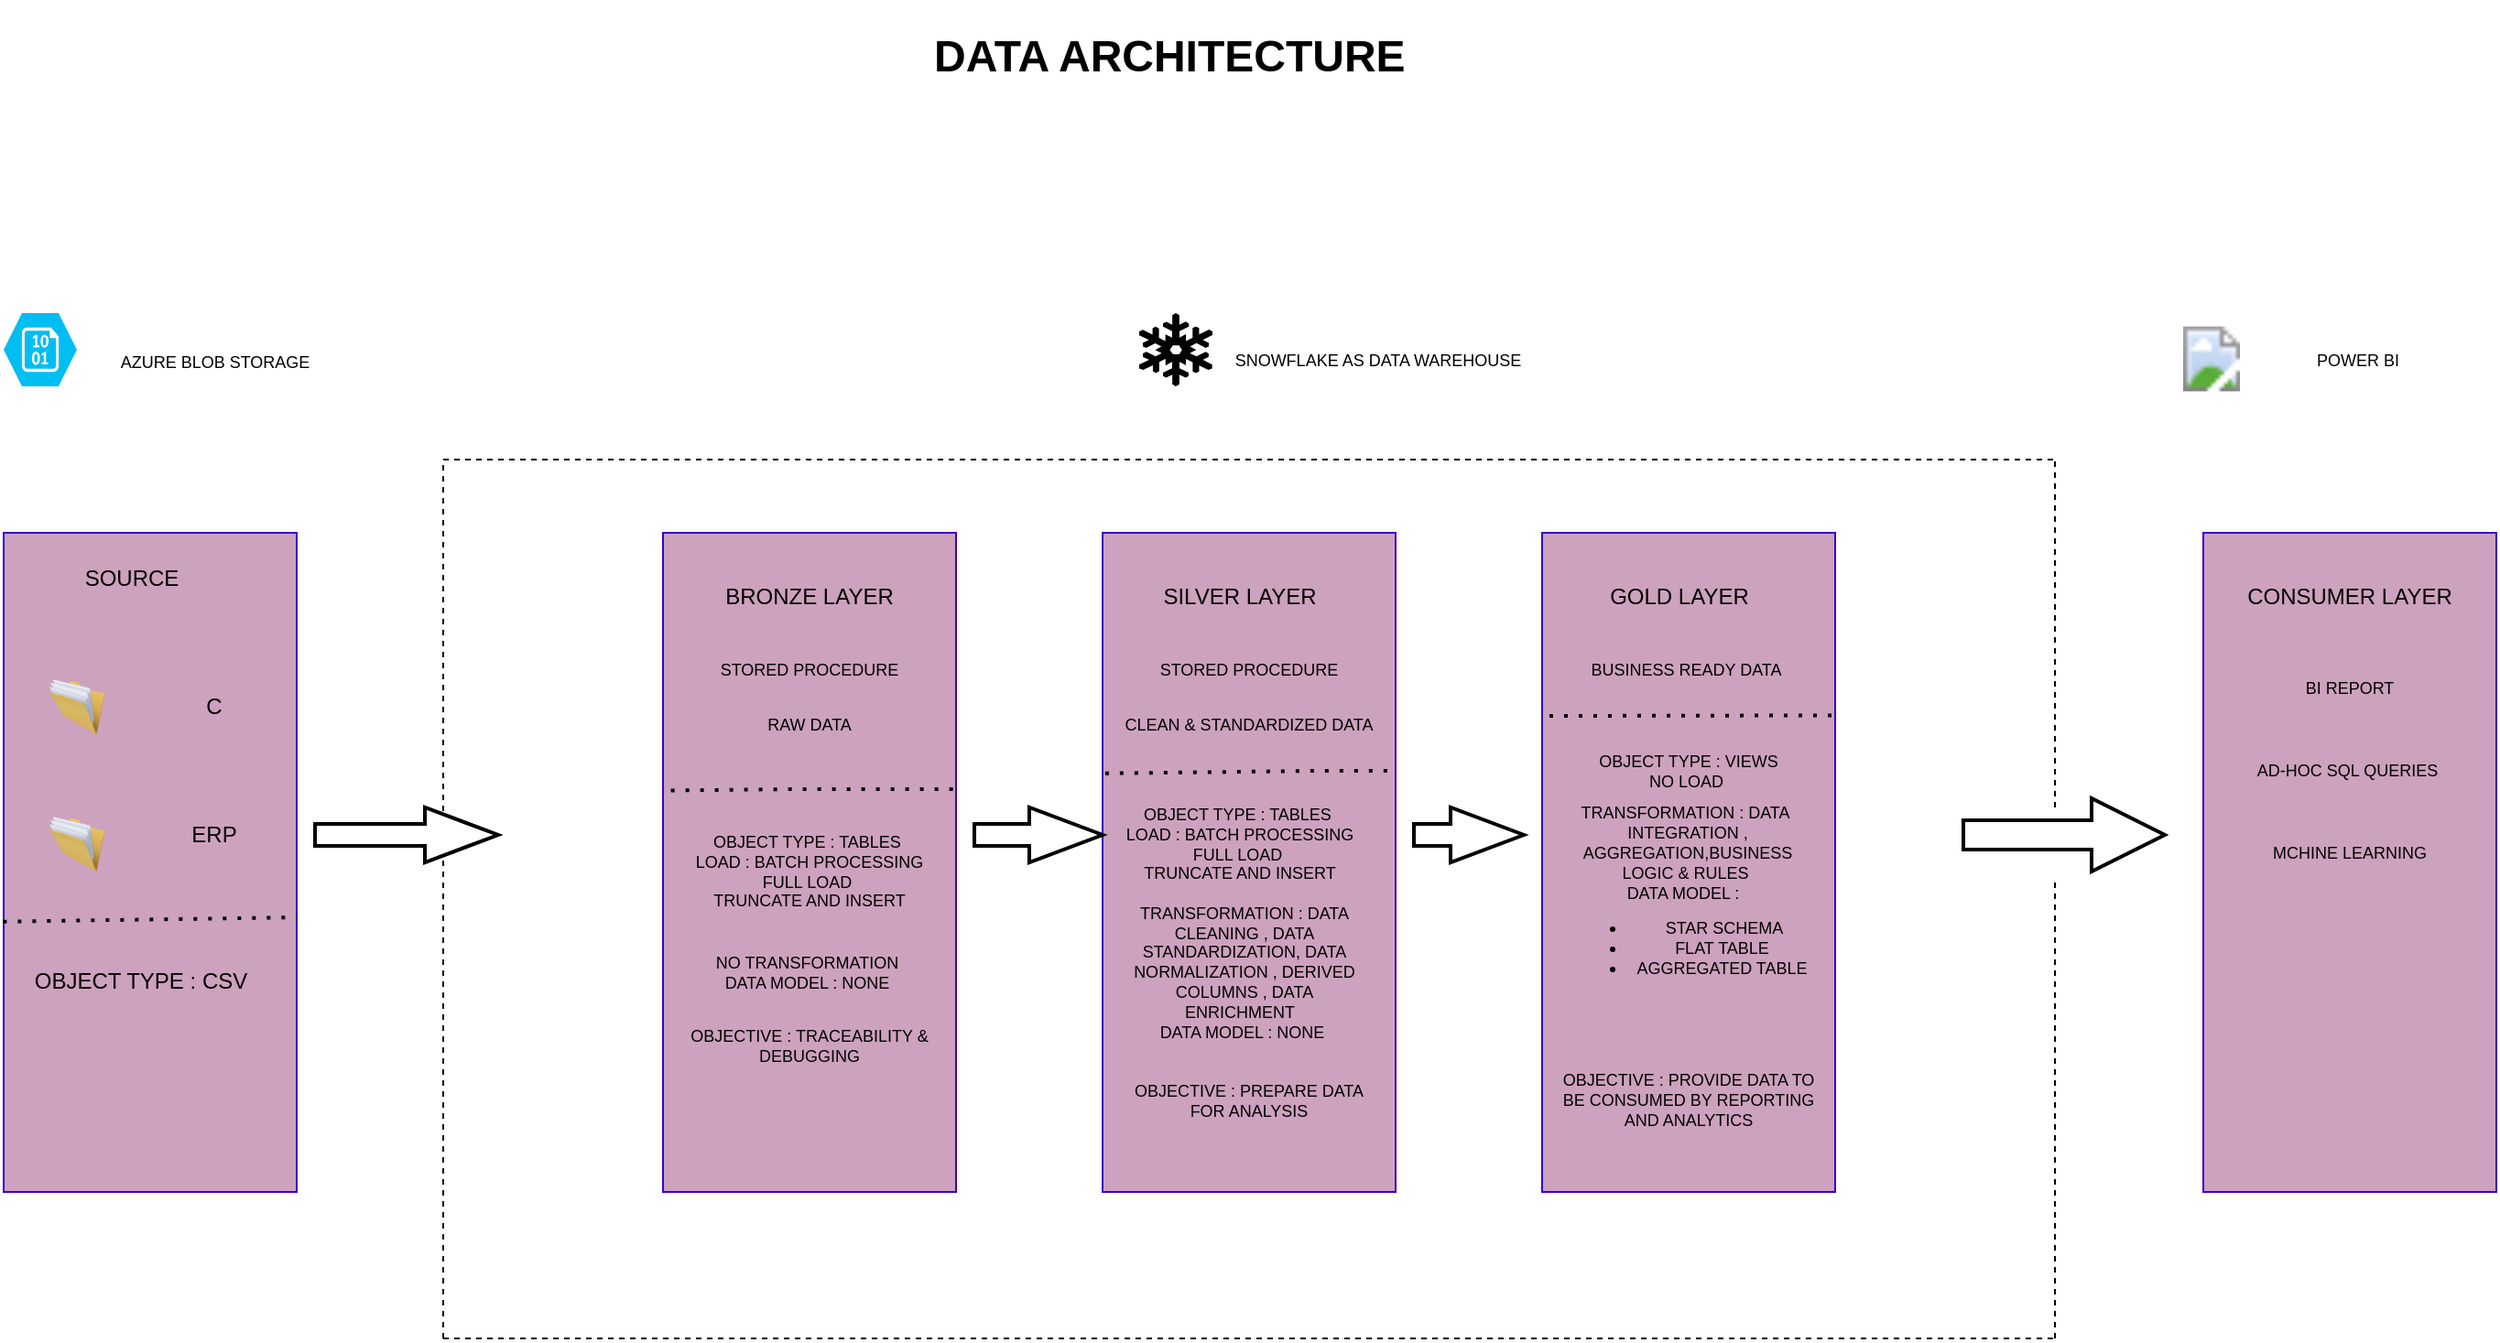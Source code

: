 <mxfile version="28.0.6">
  <diagram name="Page-1" id="2rmyExl-mWGMGsYnQyRO">
    <mxGraphModel dx="1426" dy="1022" grid="1" gridSize="10" guides="1" tooltips="1" connect="1" arrows="0" fold="1" page="0" pageScale="1" pageWidth="850" pageHeight="1100" math="0" shadow="0">
      <root>
        <mxCell id="0" />
        <mxCell id="1" parent="0" />
        <mxCell id="PcY6xesMcg-iw8FwJX4J-2" value="" style="rounded=0;whiteSpace=wrap;html=1;fillColor=#CDA2BE;fontColor=#ffffff;strokeColor=#3700CC;" vertex="1" parent="1">
          <mxGeometry x="-80" y="80" width="160" height="360" as="geometry" />
        </mxCell>
        <mxCell id="PcY6xesMcg-iw8FwJX4J-3" value="" style="rounded=0;whiteSpace=wrap;html=1;fillColor=#CDA2BE;fontColor=#ffffff;strokeColor=#3700CC;" vertex="1" parent="1">
          <mxGeometry x="280" y="80" width="160" height="360" as="geometry" />
        </mxCell>
        <mxCell id="PcY6xesMcg-iw8FwJX4J-4" value="" style="rounded=0;whiteSpace=wrap;html=1;fillColor=#CDA2BE;fontColor=#ffffff;strokeColor=#3700CC;" vertex="1" parent="1">
          <mxGeometry x="520" y="80" width="160" height="360" as="geometry" />
        </mxCell>
        <mxCell id="PcY6xesMcg-iw8FwJX4J-5" value="" style="rounded=0;whiteSpace=wrap;html=1;fillColor=#CDA2BE;fontColor=#ffffff;strokeColor=#3700CC;" vertex="1" parent="1">
          <mxGeometry x="760" y="80" width="160" height="360" as="geometry" />
        </mxCell>
        <mxCell id="PcY6xesMcg-iw8FwJX4J-6" value="" style="rounded=0;whiteSpace=wrap;html=1;fillColor=#CDA2BE;fontColor=#ffffff;strokeColor=#3700CC;" vertex="1" parent="1">
          <mxGeometry x="1121" y="80" width="160" height="360" as="geometry" />
        </mxCell>
        <mxCell id="PcY6xesMcg-iw8FwJX4J-8" value="" style="endArrow=none;dashed=1;html=1;rounded=0;" edge="1" parent="1">
          <mxGeometry width="50" height="50" relative="1" as="geometry">
            <mxPoint x="160" y="520" as="sourcePoint" />
            <mxPoint x="1040" y="40" as="targetPoint" />
            <Array as="points">
              <mxPoint x="160" y="40" />
            </Array>
          </mxGeometry>
        </mxCell>
        <mxCell id="PcY6xesMcg-iw8FwJX4J-11" value="" style="endArrow=none;dashed=1;html=1;rounded=0;" edge="1" parent="1">
          <mxGeometry width="50" height="50" relative="1" as="geometry">
            <mxPoint x="160" y="520" as="sourcePoint" />
            <mxPoint x="1040" y="520" as="targetPoint" />
          </mxGeometry>
        </mxCell>
        <mxCell id="PcY6xesMcg-iw8FwJX4J-12" value="" style="endArrow=none;dashed=1;html=1;rounded=0;" edge="1" parent="1">
          <mxGeometry width="50" height="50" relative="1" as="geometry">
            <mxPoint x="1040" y="230" as="sourcePoint" />
            <mxPoint x="1040" y="40" as="targetPoint" />
          </mxGeometry>
        </mxCell>
        <mxCell id="PcY6xesMcg-iw8FwJX4J-13" value="" style="verticalLabelPosition=bottom;verticalAlign=top;html=1;strokeWidth=2;shape=mxgraph.arrows2.arrow;dy=0.6;dx=40;notch=0;" vertex="1" parent="1">
          <mxGeometry x="90" y="230" width="100" height="30" as="geometry" />
        </mxCell>
        <mxCell id="PcY6xesMcg-iw8FwJX4J-14" value="" style="verticalLabelPosition=bottom;verticalAlign=top;html=1;strokeWidth=2;shape=mxgraph.arrows2.arrow;dy=0.6;dx=40;notch=0;" vertex="1" parent="1">
          <mxGeometry x="450" y="230" width="70" height="30" as="geometry" />
        </mxCell>
        <mxCell id="PcY6xesMcg-iw8FwJX4J-15" value="" style="verticalLabelPosition=bottom;verticalAlign=top;html=1;strokeWidth=2;shape=mxgraph.arrows2.arrow;dy=0.6;dx=40;notch=0;" vertex="1" parent="1">
          <mxGeometry x="690" y="230" width="60" height="30" as="geometry" />
        </mxCell>
        <mxCell id="PcY6xesMcg-iw8FwJX4J-17" value="BRONZE LAYER" style="text;html=1;align=center;verticalAlign=middle;whiteSpace=wrap;rounded=0;" vertex="1" parent="1">
          <mxGeometry x="300" y="100" width="120" height="30" as="geometry" />
        </mxCell>
        <mxCell id="PcY6xesMcg-iw8FwJX4J-18" value="SOURCE" style="text;html=1;align=center;verticalAlign=middle;whiteSpace=wrap;rounded=0;" vertex="1" parent="1">
          <mxGeometry x="-70" y="90" width="120" height="30" as="geometry" />
        </mxCell>
        <mxCell id="PcY6xesMcg-iw8FwJX4J-19" value="&lt;h1&gt;DATA ARCHITECTURE&amp;nbsp;&lt;/h1&gt;" style="text;html=1;align=center;verticalAlign=middle;whiteSpace=wrap;rounded=0;" vertex="1" parent="1">
          <mxGeometry x="360" y="-200" width="400" height="40" as="geometry" />
        </mxCell>
        <mxCell id="PcY6xesMcg-iw8FwJX4J-20" value="SILVER LAYER" style="text;html=1;align=center;verticalAlign=middle;whiteSpace=wrap;rounded=0;" vertex="1" parent="1">
          <mxGeometry x="540" y="100" width="110" height="30" as="geometry" />
        </mxCell>
        <mxCell id="PcY6xesMcg-iw8FwJX4J-21" value="GOLD LAYER" style="text;html=1;align=center;verticalAlign=middle;whiteSpace=wrap;rounded=0;" vertex="1" parent="1">
          <mxGeometry x="780" y="100" width="110" height="30" as="geometry" />
        </mxCell>
        <mxCell id="PcY6xesMcg-iw8FwJX4J-22" value="CONSUMER LAYER" style="text;html=1;align=center;verticalAlign=middle;whiteSpace=wrap;rounded=0;" vertex="1" parent="1">
          <mxGeometry x="1141" y="100" width="120" height="30" as="geometry" />
        </mxCell>
        <mxCell id="PcY6xesMcg-iw8FwJX4J-24" value="" style="image;html=1;image=img/lib/clip_art/general/Full_Folder_128x128.png" vertex="1" parent="1">
          <mxGeometry x="-60" y="160" width="40" height="30" as="geometry" />
        </mxCell>
        <mxCell id="PcY6xesMcg-iw8FwJX4J-25" value="" style="image;html=1;image=img/lib/clip_art/general/Full_Folder_128x128.png" vertex="1" parent="1">
          <mxGeometry x="-60" y="235" width="40" height="30" as="geometry" />
        </mxCell>
        <mxCell id="PcY6xesMcg-iw8FwJX4J-26" value="C" style="text;html=1;align=center;verticalAlign=middle;whiteSpace=wrap;rounded=0;" vertex="1" parent="1">
          <mxGeometry x="10" y="160" width="50" height="30" as="geometry" />
        </mxCell>
        <mxCell id="PcY6xesMcg-iw8FwJX4J-27" value="ERP" style="text;html=1;align=center;verticalAlign=middle;whiteSpace=wrap;rounded=0;" vertex="1" parent="1">
          <mxGeometry x="10" y="230" width="50" height="30" as="geometry" />
        </mxCell>
        <mxCell id="PcY6xesMcg-iw8FwJX4J-28" value="" style="endArrow=none;dashed=1;html=1;dashPattern=1 3;strokeWidth=2;rounded=0;exitX=-0.002;exitY=0.59;exitDx=0;exitDy=0;exitPerimeter=0;" edge="1" parent="1" source="PcY6xesMcg-iw8FwJX4J-2">
          <mxGeometry width="50" height="50" relative="1" as="geometry">
            <mxPoint x="190" y="330" as="sourcePoint" />
            <mxPoint x="80" y="290" as="targetPoint" />
          </mxGeometry>
        </mxCell>
        <mxCell id="PcY6xesMcg-iw8FwJX4J-31" value="OBJECT TYPE : CSV" style="text;html=1;align=center;verticalAlign=middle;whiteSpace=wrap;rounded=0;" vertex="1" parent="1">
          <mxGeometry x="-70" y="310" width="130" height="30" as="geometry" />
        </mxCell>
        <mxCell id="PcY6xesMcg-iw8FwJX4J-32" value="" style="verticalLabelPosition=bottom;html=1;verticalAlign=top;align=center;strokeColor=none;fillColor=#00BEF2;shape=mxgraph.azure.storage_blob;" vertex="1" parent="1">
          <mxGeometry x="-80" y="-40" width="40" height="40" as="geometry" />
        </mxCell>
        <mxCell id="PcY6xesMcg-iw8FwJX4J-36" value="" style="shape=mxgraph.signs.nature.snowflake;html=1;pointerEvents=1;fillColor=#000000;strokeColor=none;verticalLabelPosition=bottom;verticalAlign=top;align=center;" vertex="1" parent="1">
          <mxGeometry x="540" y="-40" width="40" height="40" as="geometry" />
        </mxCell>
        <mxCell id="PcY6xesMcg-iw8FwJX4J-40" value="STORED PROCEDURE" style="text;html=1;align=center;verticalAlign=middle;whiteSpace=wrap;rounded=0;fontSize=9;" vertex="1" parent="1">
          <mxGeometry x="290" y="140" width="140" height="30" as="geometry" />
        </mxCell>
        <mxCell id="PcY6xesMcg-iw8FwJX4J-43" value="RAW DATA" style="text;html=1;align=center;verticalAlign=middle;whiteSpace=wrap;rounded=0;fontSize=9;" vertex="1" parent="1">
          <mxGeometry x="290" y="170" width="140" height="30" as="geometry" />
        </mxCell>
        <mxCell id="PcY6xesMcg-iw8FwJX4J-44" value="" style="endArrow=none;dashed=1;html=1;dashPattern=1 3;strokeWidth=2;rounded=0;exitX=0.027;exitY=0.391;exitDx=0;exitDy=0;exitPerimeter=0;entryX=1;entryY=0.389;entryDx=0;entryDy=0;entryPerimeter=0;" edge="1" parent="1" source="PcY6xesMcg-iw8FwJX4J-3" target="PcY6xesMcg-iw8FwJX4J-3">
          <mxGeometry width="50" height="50" relative="1" as="geometry">
            <mxPoint x="310" y="242" as="sourcePoint" />
            <mxPoint x="470" y="240" as="targetPoint" />
            <Array as="points">
              <mxPoint x="350" y="220" />
            </Array>
          </mxGeometry>
        </mxCell>
        <mxCell id="PcY6xesMcg-iw8FwJX4J-45" value="OBJECT TYPE : TABLES&amp;nbsp;&lt;div&gt;LOAD : BATCH PROCESSING&lt;/div&gt;&lt;div&gt;FULL LOAD&amp;nbsp;&lt;/div&gt;&lt;div&gt;&lt;span style=&quot;background-color: transparent; color: light-dark(rgb(0, 0, 0), rgb(255, 255, 255));&quot;&gt;TRUNCATE AND INSERT&lt;/span&gt;&lt;/div&gt;" style="text;html=1;align=center;verticalAlign=middle;whiteSpace=wrap;rounded=0;fontSize=9;" vertex="1" parent="1">
          <mxGeometry x="290" y="230" width="140" height="70" as="geometry" />
        </mxCell>
        <mxCell id="PcY6xesMcg-iw8FwJX4J-46" value="NO TRANSFORMATION&amp;nbsp;&lt;div&gt;DATA MODEL : NONE&amp;nbsp;&lt;/div&gt;" style="text;html=1;align=center;verticalAlign=middle;whiteSpace=wrap;rounded=0;fontSize=9;" vertex="1" parent="1">
          <mxGeometry x="290" y="300" width="140" height="40" as="geometry" />
        </mxCell>
        <mxCell id="PcY6xesMcg-iw8FwJX4J-47" value="OBJECTIVE : TRACEABILITY &amp;amp; DEBUGGING" style="text;html=1;align=center;verticalAlign=middle;whiteSpace=wrap;rounded=0;fontSize=9;" vertex="1" parent="1">
          <mxGeometry x="290" y="340" width="140" height="40" as="geometry" />
        </mxCell>
        <mxCell id="PcY6xesMcg-iw8FwJX4J-48" value="STORED PROCEDURE" style="text;html=1;align=center;verticalAlign=middle;whiteSpace=wrap;rounded=0;fontSize=9;" vertex="1" parent="1">
          <mxGeometry x="530" y="140" width="140" height="30" as="geometry" />
        </mxCell>
        <mxCell id="PcY6xesMcg-iw8FwJX4J-49" value="CLEAN &amp;amp; STANDARDIZED DATA" style="text;html=1;align=center;verticalAlign=middle;whiteSpace=wrap;rounded=0;fontSize=9;" vertex="1" parent="1">
          <mxGeometry x="530" y="170" width="140" height="30" as="geometry" />
        </mxCell>
        <mxCell id="PcY6xesMcg-iw8FwJX4J-50" value="" style="endArrow=none;dashed=1;html=1;dashPattern=1 3;strokeWidth=2;rounded=0;exitX=0.009;exitY=0.365;exitDx=0;exitDy=0;exitPerimeter=0;" edge="1" parent="1" source="PcY6xesMcg-iw8FwJX4J-4">
          <mxGeometry width="50" height="50" relative="1" as="geometry">
            <mxPoint x="570" y="211" as="sourcePoint" />
            <mxPoint x="680" y="210" as="targetPoint" />
            <Array as="points">
              <mxPoint x="636" y="210" />
            </Array>
          </mxGeometry>
        </mxCell>
        <mxCell id="PcY6xesMcg-iw8FwJX4J-51" value="OBJECT TYPE : TABLES&amp;nbsp;&lt;div&gt;LOAD : BATCH PROCESSING&lt;/div&gt;&lt;div&gt;FULL LOAD&amp;nbsp;&lt;/div&gt;&lt;div&gt;&lt;span style=&quot;background-color: transparent; color: light-dark(rgb(0, 0, 0), rgb(255, 255, 255));&quot;&gt;TRUNCATE AND INSERT&lt;/span&gt;&lt;/div&gt;" style="text;html=1;align=center;verticalAlign=middle;whiteSpace=wrap;rounded=0;fontSize=9;" vertex="1" parent="1">
          <mxGeometry x="525" y="215" width="140" height="70" as="geometry" />
        </mxCell>
        <mxCell id="PcY6xesMcg-iw8FwJX4J-52" value="TRANSFORMATION : DATA CLEANING , DATA STANDARDIZATION, DATA NORMALIZATION , DERIVED COLUMNS , DATA ENRICHMENT&amp;nbsp;&amp;nbsp;&lt;div&gt;DATA MODEL : NONE&amp;nbsp;&lt;/div&gt;" style="text;html=1;align=center;verticalAlign=middle;whiteSpace=wrap;rounded=0;fontSize=9;" vertex="1" parent="1">
          <mxGeometry x="530" y="290" width="135" height="60" as="geometry" />
        </mxCell>
        <mxCell id="PcY6xesMcg-iw8FwJX4J-54" value="OBJECTIVE : PREPARE DATA FOR ANALYSIS" style="text;html=1;align=center;verticalAlign=middle;whiteSpace=wrap;rounded=0;fontSize=9;" vertex="1" parent="1">
          <mxGeometry x="530" y="370" width="140" height="40" as="geometry" />
        </mxCell>
        <mxCell id="PcY6xesMcg-iw8FwJX4J-55" value="BUSINESS READY DATA&amp;nbsp;" style="text;html=1;align=center;verticalAlign=middle;whiteSpace=wrap;rounded=0;fontSize=9;" vertex="1" parent="1">
          <mxGeometry x="770" y="140" width="140" height="30" as="geometry" />
        </mxCell>
        <mxCell id="PcY6xesMcg-iw8FwJX4J-56" value="" style="endArrow=none;dashed=1;html=1;dashPattern=1 3;strokeWidth=2;rounded=0;entryX=1.003;entryY=0.277;entryDx=0;entryDy=0;entryPerimeter=0;" edge="1" parent="1" target="PcY6xesMcg-iw8FwJX4J-5">
          <mxGeometry width="50" height="50" relative="1" as="geometry">
            <mxPoint x="764" y="180" as="sourcePoint" />
            <mxPoint x="969" y="180" as="targetPoint" />
            <Array as="points" />
          </mxGeometry>
        </mxCell>
        <mxCell id="PcY6xesMcg-iw8FwJX4J-57" value="OBJECT TYPE : VIEWS&lt;div&gt;NO LOAD&amp;nbsp;&lt;/div&gt;" style="text;html=1;align=center;verticalAlign=middle;whiteSpace=wrap;rounded=0;fontSize=9;" vertex="1" parent="1">
          <mxGeometry x="770" y="190" width="140" height="40" as="geometry" />
        </mxCell>
        <mxCell id="PcY6xesMcg-iw8FwJX4J-58" value="TRANSFORMATION : DATA&amp;nbsp; INTEGRATION , AGGREGATION,BUSINESS LOGIC &amp;amp; RULES&amp;nbsp;&lt;div&gt;&lt;span style=&quot;background-color: transparent; color: light-dark(rgb(0, 0, 0), rgb(255, 255, 255));&quot;&gt;DATA MODEL :&amp;nbsp;&amp;nbsp;&lt;/span&gt;&lt;/div&gt;&lt;div&gt;&lt;ul&gt;&lt;li&gt;&lt;span style=&quot;background-color: transparent; color: light-dark(rgb(0, 0, 0), rgb(255, 255, 255));&quot;&gt;STAR SCHEMA&lt;/span&gt;&lt;/li&gt;&lt;li&gt;&lt;span style=&quot;background-color: transparent; color: light-dark(rgb(0, 0, 0), rgb(255, 255, 255));&quot;&gt;FLAT TABLE&amp;nbsp;&lt;/span&gt;&lt;/li&gt;&lt;li&gt;&lt;span style=&quot;background-color: transparent; color: light-dark(rgb(0, 0, 0), rgb(255, 255, 255));&quot;&gt;AGGREGATED TABLE&amp;nbsp;&lt;/span&gt;&lt;/li&gt;&lt;/ul&gt;&lt;/div&gt;" style="text;html=1;align=center;verticalAlign=middle;whiteSpace=wrap;rounded=0;fontSize=9;" vertex="1" parent="1">
          <mxGeometry x="767.5" y="230" width="142.5" height="100" as="geometry" />
        </mxCell>
        <mxCell id="PcY6xesMcg-iw8FwJX4J-59" value="OBJECTIVE : PROVIDE DATA TO BE CONSUMED BY REPORTING AND ANALYTICS" style="text;html=1;align=center;verticalAlign=middle;whiteSpace=wrap;rounded=0;fontSize=9;" vertex="1" parent="1">
          <mxGeometry x="770" y="370" width="140" height="40" as="geometry" />
        </mxCell>
        <mxCell id="PcY6xesMcg-iw8FwJX4J-60" value="" style="image;aspect=fixed;html=1;points=[];align=center;fontSize=12;image=img/lib/azure2/power_platform/PowerBI.svg;" vertex="1" parent="1">
          <mxGeometry x="1110" y="-35.66" width="31" height="41.33" as="geometry" />
        </mxCell>
        <mxCell id="PcY6xesMcg-iw8FwJX4J-61" value="&lt;font style=&quot;font-size: 9px;&quot;&gt;AZURE BLOB STORAGE&lt;/font&gt;" style="text;html=1;align=center;verticalAlign=middle;resizable=0;points=[];autosize=1;strokeColor=none;fillColor=none;" vertex="1" parent="1">
          <mxGeometry x="-30" y="-28.67" width="130" height="30" as="geometry" />
        </mxCell>
        <mxCell id="PcY6xesMcg-iw8FwJX4J-62" value="&lt;font style=&quot;font-size: 9px;&quot;&gt;SNOWFLAKE AS DATA WAREHOUSE&lt;/font&gt;" style="text;html=1;align=center;verticalAlign=middle;resizable=0;points=[];autosize=1;strokeColor=none;fillColor=none;" vertex="1" parent="1">
          <mxGeometry x="580" y="-30" width="180" height="30" as="geometry" />
        </mxCell>
        <mxCell id="PcY6xesMcg-iw8FwJX4J-63" value="&lt;font style=&quot;font-size: 9px;&quot;&gt;POWER BI&lt;/font&gt;" style="text;html=1;align=center;verticalAlign=middle;resizable=0;points=[];autosize=1;strokeColor=none;fillColor=none;" vertex="1" parent="1">
          <mxGeometry x="1170" y="-30" width="70" height="30" as="geometry" />
        </mxCell>
        <mxCell id="PcY6xesMcg-iw8FwJX4J-64" value="BI REPORT" style="text;html=1;align=center;verticalAlign=middle;whiteSpace=wrap;rounded=0;fontSize=9;" vertex="1" parent="1">
          <mxGeometry x="1131" y="150" width="140" height="30" as="geometry" />
        </mxCell>
        <mxCell id="PcY6xesMcg-iw8FwJX4J-65" value="AD-HOC SQL QUERIES&amp;nbsp;" style="text;html=1;align=center;verticalAlign=middle;whiteSpace=wrap;rounded=0;fontSize=9;" vertex="1" parent="1">
          <mxGeometry x="1131" y="195" width="140" height="30" as="geometry" />
        </mxCell>
        <mxCell id="PcY6xesMcg-iw8FwJX4J-66" value="MCHINE LEARNING" style="text;html=1;align=center;verticalAlign=middle;whiteSpace=wrap;rounded=0;fontSize=9;" vertex="1" parent="1">
          <mxGeometry x="1131" y="240" width="140" height="30" as="geometry" />
        </mxCell>
        <mxCell id="PcY6xesMcg-iw8FwJX4J-67" value="" style="endArrow=none;dashed=1;html=1;rounded=0;" edge="1" parent="1">
          <mxGeometry width="50" height="50" relative="1" as="geometry">
            <mxPoint x="1040" y="520" as="sourcePoint" />
            <mxPoint x="1040" y="270" as="targetPoint" />
          </mxGeometry>
        </mxCell>
        <mxCell id="PcY6xesMcg-iw8FwJX4J-16" value="" style="verticalLabelPosition=bottom;verticalAlign=top;html=1;strokeWidth=2;shape=mxgraph.arrows2.arrow;dy=0.6;dx=40;notch=0;" vertex="1" parent="1">
          <mxGeometry x="990" y="225" width="110" height="40" as="geometry" />
        </mxCell>
      </root>
    </mxGraphModel>
  </diagram>
</mxfile>
